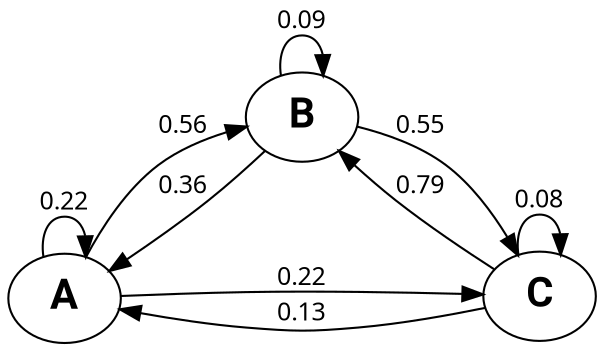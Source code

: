 digraph {
	graph [rankdir=LR]
	node [fontname="Roboto bold" fontsize=20]
	edge [fontname=Iosevka fontsize=12]
	A -> A [label=0.22 weight=0.22]
	A -> B [label=0.56 weight=0.56]
	A -> C [label=0.22 weight=0.22]
	B -> A [label=0.36 weight=0.36]
	B -> B [label=0.09 weight=0.09]
	B -> C [label=0.55 weight=0.55]
	C -> A [label=0.13 weight=0.13]
	C -> B [label=0.79 weight=0.79]
	C -> C [label=0.08 weight=0.08]
}
